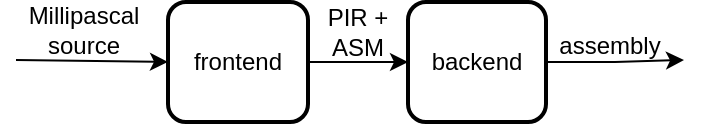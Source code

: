 <mxfile version="24.7.16">
  <diagram name="Page-1" id="gUQsovv8CgRf3uNDkBtI">
    <mxGraphModel grid="1" page="1" gridSize="10" guides="1" tooltips="1" connect="1" arrows="1" fold="1" pageScale="1" pageWidth="827" pageHeight="1169" math="0" shadow="0">
      <root>
        <mxCell id="0" />
        <mxCell id="1" parent="0" />
        <mxCell id="NXB384r09ZsPwysb-wbl-1" style="edgeStyle=orthogonalEdgeStyle;rounded=0;orthogonalLoop=1;jettySize=auto;html=1;exitX=1;exitY=0.5;exitDx=0;exitDy=0;entryX=0;entryY=0.5;entryDx=0;entryDy=0;" edge="1" parent="1" source="NXB384r09ZsPwysb-wbl-2" target="NXB384r09ZsPwysb-wbl-7">
          <mxGeometry relative="1" as="geometry">
            <mxPoint x="490" y="281" as="targetPoint" />
          </mxGeometry>
        </mxCell>
        <mxCell id="NXB384r09ZsPwysb-wbl-2" value="frontend" style="rounded=1;whiteSpace=wrap;html=1;strokeWidth=2;fillColor=none;" vertex="1" parent="1">
          <mxGeometry x="326" y="251" width="70" height="60" as="geometry" />
        </mxCell>
        <mxCell id="NXB384r09ZsPwysb-wbl-3" value="" style="endArrow=classic;html=1;rounded=0;entryX=0;entryY=0.5;entryDx=0;entryDy=0;" edge="1" parent="1" target="NXB384r09ZsPwysb-wbl-2">
          <mxGeometry width="50" height="50" relative="1" as="geometry">
            <mxPoint x="250" y="280" as="sourcePoint" />
            <mxPoint x="410" y="361" as="targetPoint" />
          </mxGeometry>
        </mxCell>
        <mxCell id="NXB384r09ZsPwysb-wbl-4" value="assembly" style="text;html=1;align=center;verticalAlign=middle;whiteSpace=wrap;rounded=0;" vertex="1" parent="1">
          <mxGeometry x="517" y="258" width="60" height="30" as="geometry" />
        </mxCell>
        <mxCell id="NXB384r09ZsPwysb-wbl-5" value="Millipascal source" style="text;html=1;align=center;verticalAlign=middle;whiteSpace=wrap;rounded=0;" vertex="1" parent="1">
          <mxGeometry x="254" y="250" width="60" height="30" as="geometry" />
        </mxCell>
        <mxCell id="NXB384r09ZsPwysb-wbl-6" style="edgeStyle=orthogonalEdgeStyle;rounded=0;orthogonalLoop=1;jettySize=auto;html=1;exitX=1;exitY=0.5;exitDx=0;exitDy=0;" edge="1" parent="1" source="NXB384r09ZsPwysb-wbl-7">
          <mxGeometry relative="1" as="geometry">
            <mxPoint x="584" y="280" as="targetPoint" />
            <mxPoint x="573" y="281" as="sourcePoint" />
          </mxGeometry>
        </mxCell>
        <mxCell id="NXB384r09ZsPwysb-wbl-7" value="backend" style="rounded=1;whiteSpace=wrap;html=1;strokeWidth=2;fillColor=none;" vertex="1" parent="1">
          <mxGeometry x="446" y="251" width="69" height="60" as="geometry" />
        </mxCell>
        <mxCell id="sl1bFNsq6AQyADOJ--fT-1" value="PIR +&lt;br&gt;ASM" style="text;html=1;align=center;verticalAlign=middle;whiteSpace=wrap;rounded=0;" vertex="1" parent="1">
          <mxGeometry x="403" y="251" width="36" height="30" as="geometry" />
        </mxCell>
      </root>
    </mxGraphModel>
  </diagram>
</mxfile>
